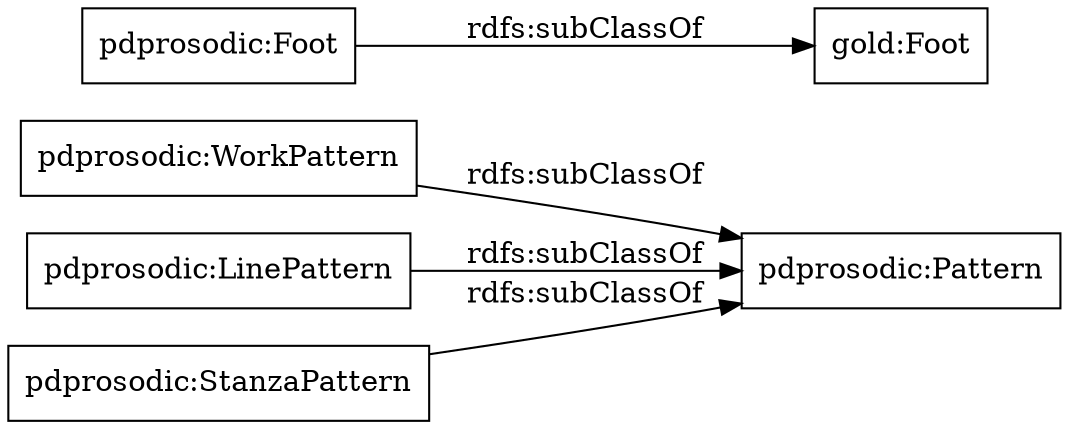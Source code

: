 digraph ar2dtool_diagram { 
rankdir=LR;
size="1000"
node [shape = rectangle, color="black"]; "pdprosodic:WorkPattern" "pdprosodic:Foot" "pdprosodic:LinePattern" "pdprosodic:Pattern" "gold:Foot" "pdprosodic:StanzaPattern" ; /*classes style*/
	"pdprosodic:LinePattern" -> "pdprosodic:Pattern" [ label = "rdfs:subClassOf" ];
	"pdprosodic:StanzaPattern" -> "pdprosodic:Pattern" [ label = "rdfs:subClassOf" ];
	"pdprosodic:Foot" -> "gold:Foot" [ label = "rdfs:subClassOf" ];
	"pdprosodic:WorkPattern" -> "pdprosodic:Pattern" [ label = "rdfs:subClassOf" ];

}
